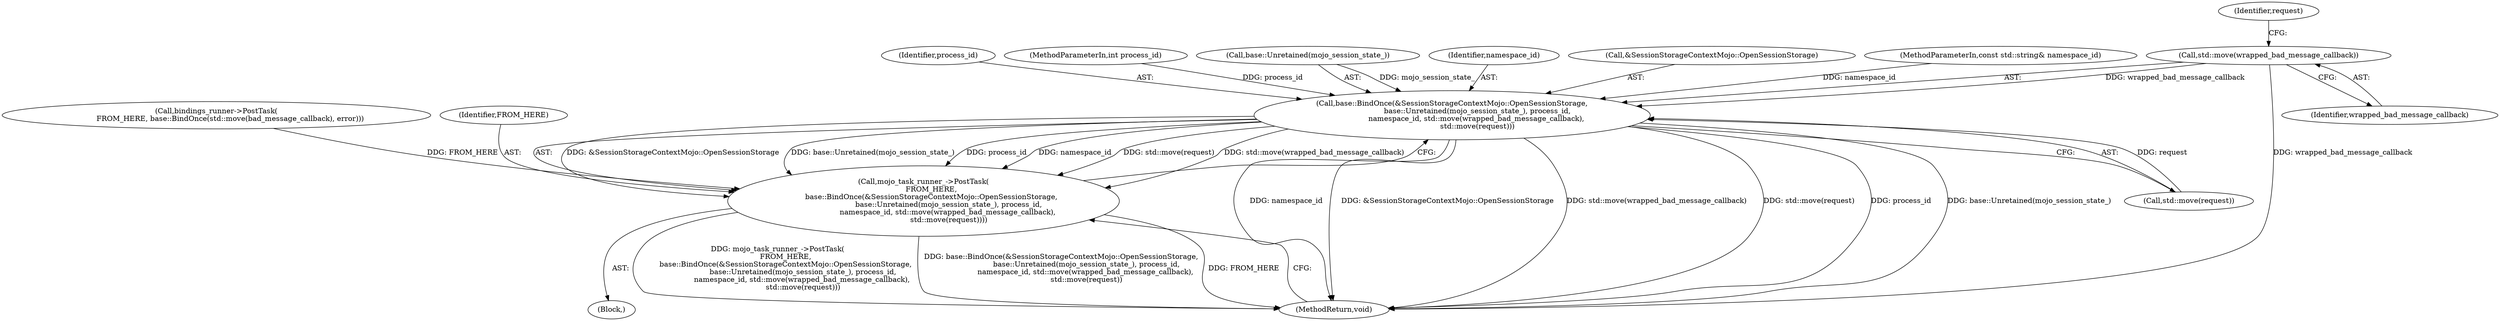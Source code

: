 digraph "0_Chrome_ba169c14aa9cc2efd708a878ae21ff34f3898fe0_0@API" {
"1000128" [label="(Call,std::move(wrapped_bad_message_callback))"];
"1000121" [label="(Call,base::BindOnce(&SessionStorageContextMojo::OpenSessionStorage,\n                      base::Unretained(mojo_session_state_), process_id,\n                     namespace_id, std::move(wrapped_bad_message_callback),\n                      std::move(request)))"];
"1000119" [label="(Call,mojo_task_runner_->PostTask(\n       FROM_HERE,\n       base::BindOnce(&SessionStorageContextMojo::OpenSessionStorage,\n                      base::Unretained(mojo_session_state_), process_id,\n                     namespace_id, std::move(wrapped_bad_message_callback),\n                      std::move(request))))"];
"1000126" [label="(Identifier,process_id)"];
"1000103" [label="(MethodParameterIn,int process_id)"];
"1000124" [label="(Call,base::Unretained(mojo_session_state_))"];
"1000119" [label="(Call,mojo_task_runner_->PostTask(\n       FROM_HERE,\n       base::BindOnce(&SessionStorageContextMojo::OpenSessionStorage,\n                      base::Unretained(mojo_session_state_), process_id,\n                     namespace_id, std::move(wrapped_bad_message_callback),\n                      std::move(request))))"];
"1000113" [label="(Call,bindings_runner->PostTask(\n            FROM_HERE, base::BindOnce(std::move(bad_message_callback), error)))"];
"1000131" [label="(Identifier,request)"];
"1000127" [label="(Identifier,namespace_id)"];
"1000120" [label="(Identifier,FROM_HERE)"];
"1000107" [label="(Block,)"];
"1000121" [label="(Call,base::BindOnce(&SessionStorageContextMojo::OpenSessionStorage,\n                      base::Unretained(mojo_session_state_), process_id,\n                     namespace_id, std::move(wrapped_bad_message_callback),\n                      std::move(request)))"];
"1000132" [label="(MethodReturn,void)"];
"1000130" [label="(Call,std::move(request))"];
"1000129" [label="(Identifier,wrapped_bad_message_callback)"];
"1000122" [label="(Call,&SessionStorageContextMojo::OpenSessionStorage)"];
"1000104" [label="(MethodParameterIn,const std::string& namespace_id)"];
"1000128" [label="(Call,std::move(wrapped_bad_message_callback))"];
"1000128" -> "1000121"  [label="AST: "];
"1000128" -> "1000129"  [label="CFG: "];
"1000129" -> "1000128"  [label="AST: "];
"1000131" -> "1000128"  [label="CFG: "];
"1000128" -> "1000132"  [label="DDG: wrapped_bad_message_callback"];
"1000128" -> "1000121"  [label="DDG: wrapped_bad_message_callback"];
"1000121" -> "1000119"  [label="AST: "];
"1000121" -> "1000130"  [label="CFG: "];
"1000122" -> "1000121"  [label="AST: "];
"1000124" -> "1000121"  [label="AST: "];
"1000126" -> "1000121"  [label="AST: "];
"1000127" -> "1000121"  [label="AST: "];
"1000130" -> "1000121"  [label="AST: "];
"1000119" -> "1000121"  [label="CFG: "];
"1000121" -> "1000132"  [label="DDG: namespace_id"];
"1000121" -> "1000132"  [label="DDG: &SessionStorageContextMojo::OpenSessionStorage"];
"1000121" -> "1000132"  [label="DDG: std::move(wrapped_bad_message_callback)"];
"1000121" -> "1000132"  [label="DDG: std::move(request)"];
"1000121" -> "1000132"  [label="DDG: process_id"];
"1000121" -> "1000132"  [label="DDG: base::Unretained(mojo_session_state_)"];
"1000121" -> "1000119"  [label="DDG: &SessionStorageContextMojo::OpenSessionStorage"];
"1000121" -> "1000119"  [label="DDG: base::Unretained(mojo_session_state_)"];
"1000121" -> "1000119"  [label="DDG: process_id"];
"1000121" -> "1000119"  [label="DDG: namespace_id"];
"1000121" -> "1000119"  [label="DDG: std::move(request)"];
"1000121" -> "1000119"  [label="DDG: std::move(wrapped_bad_message_callback)"];
"1000124" -> "1000121"  [label="DDG: mojo_session_state_"];
"1000103" -> "1000121"  [label="DDG: process_id"];
"1000104" -> "1000121"  [label="DDG: namespace_id"];
"1000130" -> "1000121"  [label="DDG: request"];
"1000119" -> "1000107"  [label="AST: "];
"1000120" -> "1000119"  [label="AST: "];
"1000132" -> "1000119"  [label="CFG: "];
"1000119" -> "1000132"  [label="DDG: mojo_task_runner_->PostTask(\n       FROM_HERE,\n       base::BindOnce(&SessionStorageContextMojo::OpenSessionStorage,\n                      base::Unretained(mojo_session_state_), process_id,\n                     namespace_id, std::move(wrapped_bad_message_callback),\n                      std::move(request)))"];
"1000119" -> "1000132"  [label="DDG: base::BindOnce(&SessionStorageContextMojo::OpenSessionStorage,\n                      base::Unretained(mojo_session_state_), process_id,\n                     namespace_id, std::move(wrapped_bad_message_callback),\n                      std::move(request))"];
"1000119" -> "1000132"  [label="DDG: FROM_HERE"];
"1000113" -> "1000119"  [label="DDG: FROM_HERE"];
}
